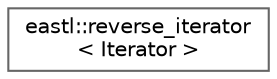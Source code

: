 digraph "类继承关系图"
{
 // LATEX_PDF_SIZE
  bgcolor="transparent";
  edge [fontname=Helvetica,fontsize=10,labelfontname=Helvetica,labelfontsize=10];
  node [fontname=Helvetica,fontsize=10,shape=box,height=0.2,width=0.4];
  rankdir="LR";
  Node0 [id="Node000000",label="eastl::reverse_iterator\l\< Iterator \>",height=0.2,width=0.4,color="grey40", fillcolor="white", style="filled",URL="$classeastl_1_1reverse__iterator.html",tooltip=" "];
}
